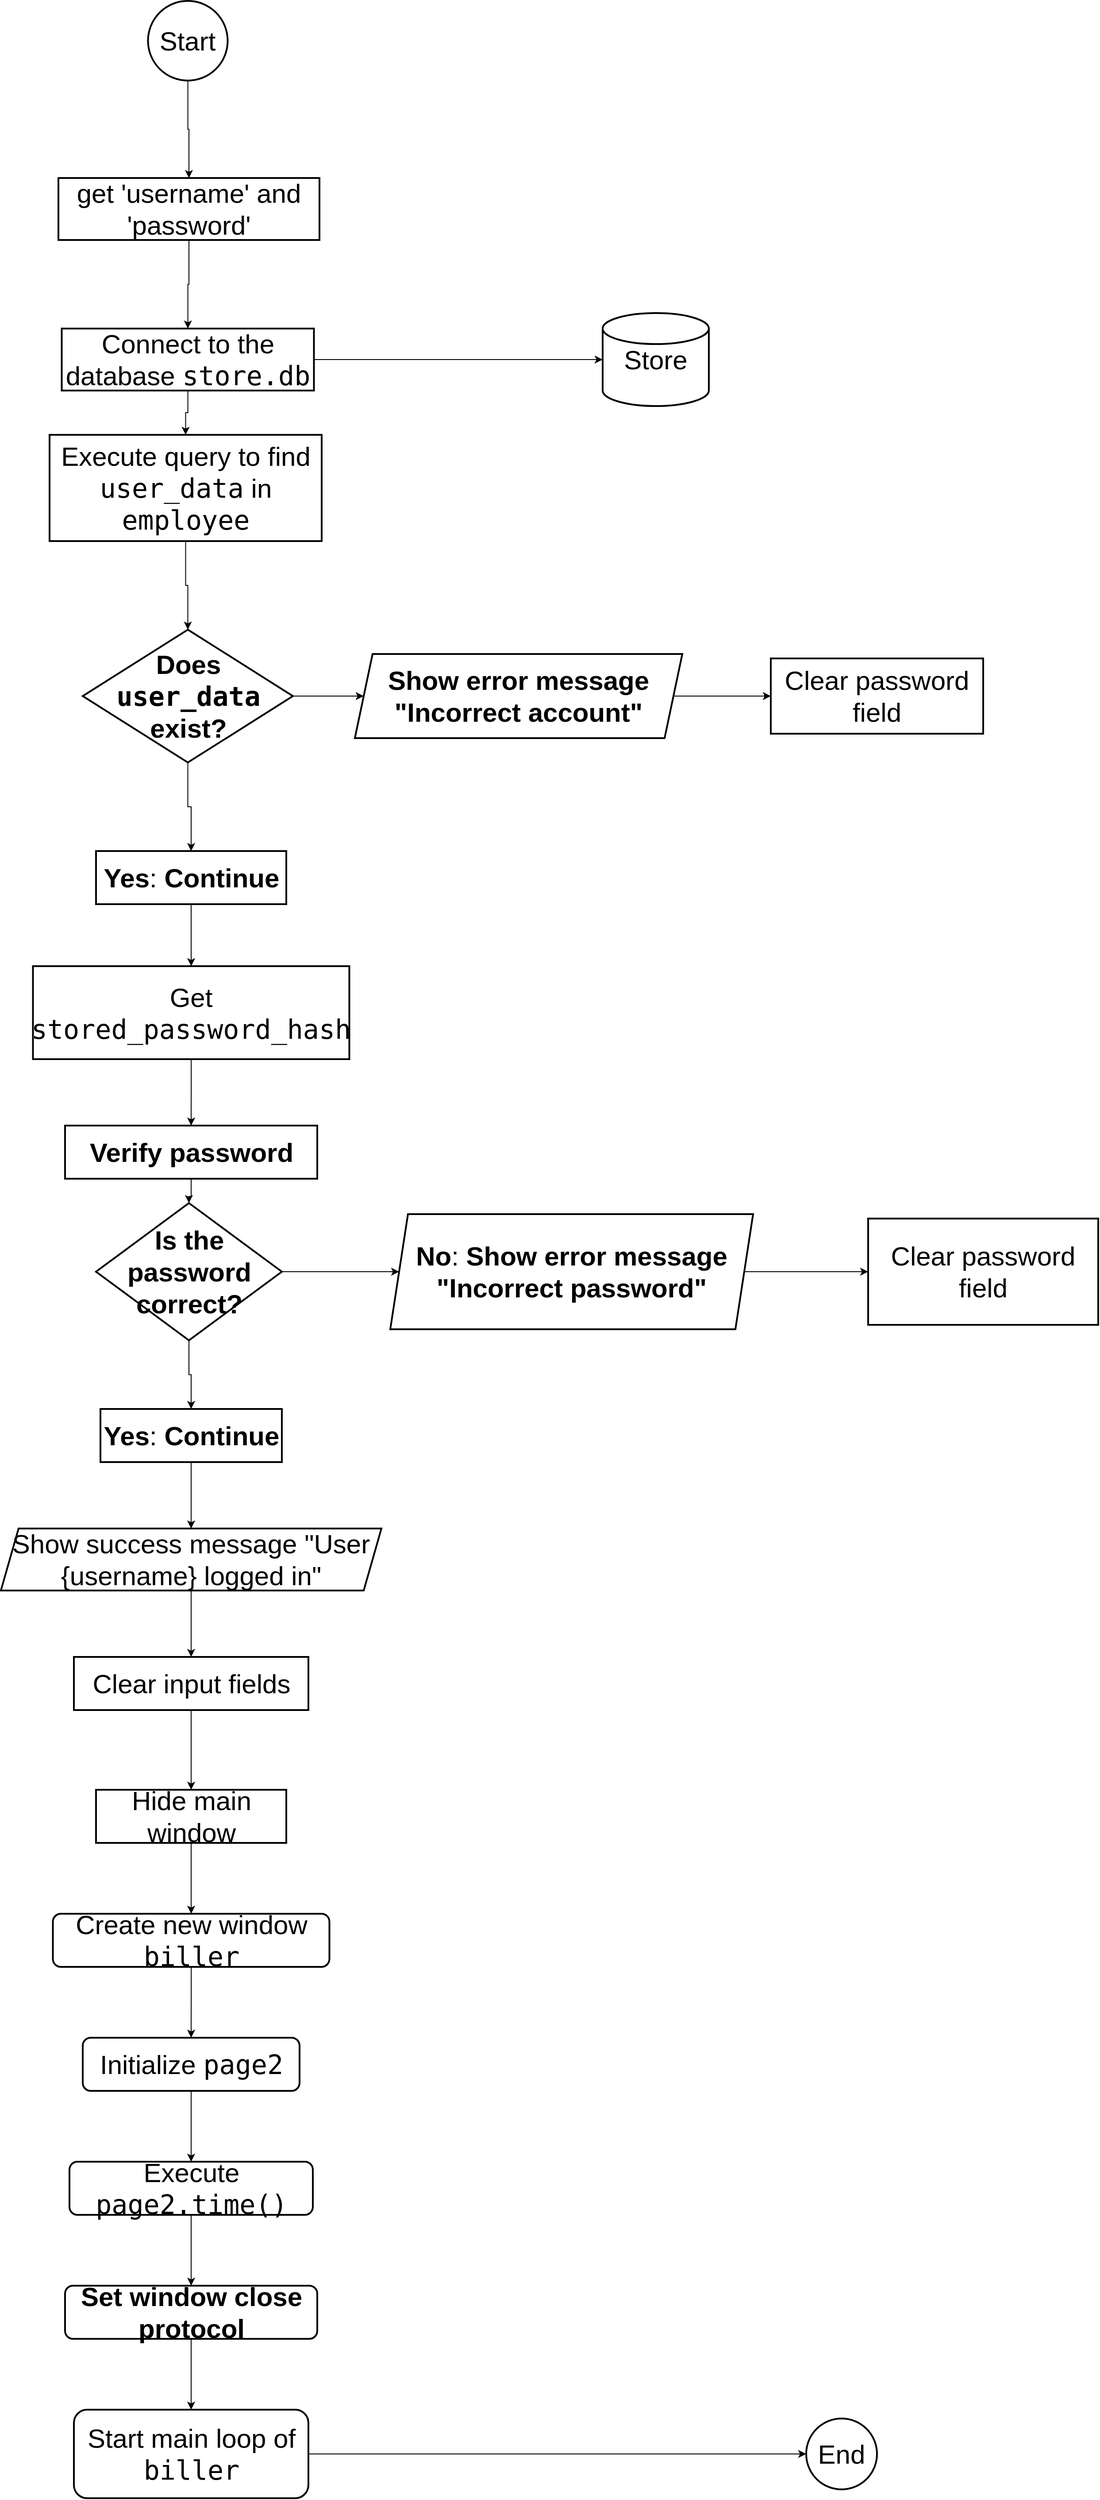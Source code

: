 <mxfile version="24.5.1" type="device">
  <diagram id="C5RBs43oDa-KdzZeNtuy" name="Page-1">
    <mxGraphModel dx="2084" dy="1929" grid="1" gridSize="10" guides="1" tooltips="1" connect="1" arrows="1" fold="1" page="1" pageScale="1" pageWidth="827" pageHeight="1169" math="0" shadow="0">
      <root>
        <mxCell id="WIyWlLk6GJQsqaUBKTNV-0" />
        <mxCell id="WIyWlLk6GJQsqaUBKTNV-1" parent="WIyWlLk6GJQsqaUBKTNV-0" />
        <mxCell id="5gTBwtsTnotaRm7r4maJ-2" value="" style="edgeStyle=orthogonalEdgeStyle;rounded=0;orthogonalLoop=1;jettySize=auto;html=1;" parent="WIyWlLk6GJQsqaUBKTNV-1" source="5gTBwtsTnotaRm7r4maJ-0" target="5gTBwtsTnotaRm7r4maJ-1" edge="1">
          <mxGeometry relative="1" as="geometry" />
        </mxCell>
        <mxCell id="5gTBwtsTnotaRm7r4maJ-0" value="&lt;font style=&quot;font-size: 30px;&quot;&gt;Start&lt;/font&gt;" style="strokeWidth=2;html=1;shape=mxgraph.flowchart.start_1;whiteSpace=wrap;" parent="WIyWlLk6GJQsqaUBKTNV-1" vertex="1">
          <mxGeometry x="156.25" y="-220" width="90" height="90" as="geometry" />
        </mxCell>
        <mxCell id="5gTBwtsTnotaRm7r4maJ-4" value="" style="edgeStyle=orthogonalEdgeStyle;rounded=0;orthogonalLoop=1;jettySize=auto;html=1;" parent="WIyWlLk6GJQsqaUBKTNV-1" source="5gTBwtsTnotaRm7r4maJ-1" target="5gTBwtsTnotaRm7r4maJ-3" edge="1">
          <mxGeometry relative="1" as="geometry" />
        </mxCell>
        <mxCell id="5gTBwtsTnotaRm7r4maJ-1" value="&lt;font style=&quot;font-size: 30px;&quot;&gt;get &#39;username&#39; and &#39;password&#39;&lt;/font&gt;" style="whiteSpace=wrap;html=1;strokeWidth=2;" parent="WIyWlLk6GJQsqaUBKTNV-1" vertex="1">
          <mxGeometry x="55" y="-20" width="295" height="70" as="geometry" />
        </mxCell>
        <mxCell id="5gTBwtsTnotaRm7r4maJ-6" value="" style="edgeStyle=orthogonalEdgeStyle;rounded=0;orthogonalLoop=1;jettySize=auto;html=1;" parent="WIyWlLk6GJQsqaUBKTNV-1" source="5gTBwtsTnotaRm7r4maJ-3" target="5gTBwtsTnotaRm7r4maJ-5" edge="1">
          <mxGeometry relative="1" as="geometry" />
        </mxCell>
        <mxCell id="5gTBwtsTnotaRm7r4maJ-34" value="" style="edgeStyle=orthogonalEdgeStyle;rounded=0;orthogonalLoop=1;jettySize=auto;html=1;" parent="WIyWlLk6GJQsqaUBKTNV-1" source="5gTBwtsTnotaRm7r4maJ-3" target="5gTBwtsTnotaRm7r4maJ-33" edge="1">
          <mxGeometry relative="1" as="geometry" />
        </mxCell>
        <mxCell id="5gTBwtsTnotaRm7r4maJ-3" value="&lt;font style=&quot;font-size: 30px;&quot;&gt;Connect to the database &lt;code&gt;store.db&lt;/code&gt;&lt;/font&gt;" style="whiteSpace=wrap;html=1;strokeWidth=2;" parent="WIyWlLk6GJQsqaUBKTNV-1" vertex="1">
          <mxGeometry x="58.75" y="150" width="285" height="70" as="geometry" />
        </mxCell>
        <mxCell id="5gTBwtsTnotaRm7r4maJ-10" value="" style="edgeStyle=orthogonalEdgeStyle;rounded=0;orthogonalLoop=1;jettySize=auto;html=1;" parent="WIyWlLk6GJQsqaUBKTNV-1" source="5gTBwtsTnotaRm7r4maJ-5" target="5gTBwtsTnotaRm7r4maJ-9" edge="1">
          <mxGeometry relative="1" as="geometry" />
        </mxCell>
        <mxCell id="5gTBwtsTnotaRm7r4maJ-5" value="&lt;font style=&quot;font-size: 30px;&quot;&gt;Execute query to find &lt;code&gt;user_data&lt;/code&gt; in &lt;code&gt;employee&lt;/code&gt;&lt;/font&gt;" style="whiteSpace=wrap;html=1;strokeWidth=2;" parent="WIyWlLk6GJQsqaUBKTNV-1" vertex="1">
          <mxGeometry x="45" y="270" width="307.5" height="120" as="geometry" />
        </mxCell>
        <mxCell id="5gTBwtsTnotaRm7r4maJ-12" value="" style="edgeStyle=orthogonalEdgeStyle;rounded=0;orthogonalLoop=1;jettySize=auto;html=1;" parent="WIyWlLk6GJQsqaUBKTNV-1" source="5gTBwtsTnotaRm7r4maJ-9" target="5gTBwtsTnotaRm7r4maJ-11" edge="1">
          <mxGeometry relative="1" as="geometry" />
        </mxCell>
        <mxCell id="T8Z1pqLpK_Mi19yQJQGO-1" value="" style="edgeStyle=orthogonalEdgeStyle;rounded=0;orthogonalLoop=1;jettySize=auto;html=1;" edge="1" parent="WIyWlLk6GJQsqaUBKTNV-1" source="5gTBwtsTnotaRm7r4maJ-9" target="5gTBwtsTnotaRm7r4maJ-17">
          <mxGeometry relative="1" as="geometry" />
        </mxCell>
        <mxCell id="5gTBwtsTnotaRm7r4maJ-9" value="&lt;strong style=&quot;font-size: 30px;&quot;&gt;Does &lt;code&gt;user_data&lt;/code&gt; exist?&lt;/strong&gt;" style="rhombus;whiteSpace=wrap;html=1;strokeWidth=2;" parent="WIyWlLk6GJQsqaUBKTNV-1" vertex="1">
          <mxGeometry x="82.5" y="490" width="237.5" height="150" as="geometry" />
        </mxCell>
        <mxCell id="5gTBwtsTnotaRm7r4maJ-14" value="" style="edgeStyle=orthogonalEdgeStyle;rounded=0;orthogonalLoop=1;jettySize=auto;html=1;" parent="WIyWlLk6GJQsqaUBKTNV-1" source="5gTBwtsTnotaRm7r4maJ-11" target="5gTBwtsTnotaRm7r4maJ-13" edge="1">
          <mxGeometry relative="1" as="geometry" />
        </mxCell>
        <mxCell id="5gTBwtsTnotaRm7r4maJ-11" value="&lt;font style=&quot;font-size: 30px;&quot;&gt;&lt;strong&gt;Show error message &quot;Incorrect account&quot;&lt;/strong&gt;&lt;/font&gt;" style="shape=parallelogram;perimeter=parallelogramPerimeter;whiteSpace=wrap;html=1;fixedSize=1;strokeWidth=2;" parent="WIyWlLk6GJQsqaUBKTNV-1" vertex="1">
          <mxGeometry x="390" y="517.5" width="370" height="95" as="geometry" />
        </mxCell>
        <mxCell id="5gTBwtsTnotaRm7r4maJ-13" value="&lt;font style=&quot;font-size: 30px;&quot;&gt;Clear password field&lt;/font&gt;" style="whiteSpace=wrap;html=1;strokeWidth=2;" parent="WIyWlLk6GJQsqaUBKTNV-1" vertex="1">
          <mxGeometry x="860" y="522.5" width="240" height="85" as="geometry" />
        </mxCell>
        <mxCell id="5gTBwtsTnotaRm7r4maJ-15" value="End" style="ellipse;whiteSpace=wrap;html=1;strokeWidth=2;fontSize=30;" parent="WIyWlLk6GJQsqaUBKTNV-1" vertex="1">
          <mxGeometry x="900" y="2510" width="80" height="80" as="geometry" />
        </mxCell>
        <mxCell id="5gTBwtsTnotaRm7r4maJ-20" value="" style="edgeStyle=orthogonalEdgeStyle;rounded=0;orthogonalLoop=1;jettySize=auto;html=1;" parent="WIyWlLk6GJQsqaUBKTNV-1" source="5gTBwtsTnotaRm7r4maJ-17" target="5gTBwtsTnotaRm7r4maJ-19" edge="1">
          <mxGeometry relative="1" as="geometry" />
        </mxCell>
        <mxCell id="5gTBwtsTnotaRm7r4maJ-17" value="&lt;font style=&quot;font-size: 30px;&quot;&gt;&lt;strong&gt;Yes&lt;/strong&gt;: &lt;strong&gt;Continue&lt;/strong&gt;&lt;/font&gt;" style="whiteSpace=wrap;html=1;strokeWidth=2;" parent="WIyWlLk6GJQsqaUBKTNV-1" vertex="1">
          <mxGeometry x="97.5" y="740" width="215" height="60" as="geometry" />
        </mxCell>
        <mxCell id="5gTBwtsTnotaRm7r4maJ-22" value="" style="edgeStyle=orthogonalEdgeStyle;rounded=0;orthogonalLoop=1;jettySize=auto;html=1;" parent="WIyWlLk6GJQsqaUBKTNV-1" source="5gTBwtsTnotaRm7r4maJ-19" target="5gTBwtsTnotaRm7r4maJ-21" edge="1">
          <mxGeometry relative="1" as="geometry" />
        </mxCell>
        <mxCell id="5gTBwtsTnotaRm7r4maJ-19" value="&lt;font style=&quot;font-size: 30px;&quot;&gt;Get &lt;code&gt;stored_password_hash&lt;/code&gt;&lt;/font&gt;" style="whiteSpace=wrap;html=1;strokeWidth=2;" parent="WIyWlLk6GJQsqaUBKTNV-1" vertex="1">
          <mxGeometry x="26.25" y="870" width="357.5" height="105" as="geometry" />
        </mxCell>
        <mxCell id="5gTBwtsTnotaRm7r4maJ-24" value="" style="edgeStyle=orthogonalEdgeStyle;rounded=0;orthogonalLoop=1;jettySize=auto;html=1;" parent="WIyWlLk6GJQsqaUBKTNV-1" source="5gTBwtsTnotaRm7r4maJ-21" target="5gTBwtsTnotaRm7r4maJ-23" edge="1">
          <mxGeometry relative="1" as="geometry" />
        </mxCell>
        <mxCell id="5gTBwtsTnotaRm7r4maJ-21" value="&lt;strong&gt;&lt;font style=&quot;font-size: 30px;&quot;&gt;Verify password&lt;/font&gt;&lt;/strong&gt;" style="whiteSpace=wrap;html=1;strokeWidth=2;" parent="WIyWlLk6GJQsqaUBKTNV-1" vertex="1">
          <mxGeometry x="62.5" y="1050" width="285" height="60" as="geometry" />
        </mxCell>
        <mxCell id="5gTBwtsTnotaRm7r4maJ-26" value="" style="edgeStyle=orthogonalEdgeStyle;rounded=0;orthogonalLoop=1;jettySize=auto;html=1;fontSize=30;" parent="WIyWlLk6GJQsqaUBKTNV-1" source="5gTBwtsTnotaRm7r4maJ-23" target="5gTBwtsTnotaRm7r4maJ-25" edge="1">
          <mxGeometry relative="1" as="geometry" />
        </mxCell>
        <mxCell id="5gTBwtsTnotaRm7r4maJ-32" value="" style="edgeStyle=orthogonalEdgeStyle;rounded=0;orthogonalLoop=1;jettySize=auto;html=1;fontSize=30;" parent="WIyWlLk6GJQsqaUBKTNV-1" source="5gTBwtsTnotaRm7r4maJ-23" target="5gTBwtsTnotaRm7r4maJ-31" edge="1">
          <mxGeometry relative="1" as="geometry" />
        </mxCell>
        <mxCell id="5gTBwtsTnotaRm7r4maJ-23" value="&lt;strong style=&quot;font-size: 30px;&quot;&gt;Is the password correct?&lt;/strong&gt;" style="rhombus;whiteSpace=wrap;html=1;strokeWidth=2;fontSize=30;" parent="WIyWlLk6GJQsqaUBKTNV-1" vertex="1">
          <mxGeometry x="97.5" y="1137.5" width="210" height="155" as="geometry" />
        </mxCell>
        <mxCell id="5gTBwtsTnotaRm7r4maJ-28" value="" style="edgeStyle=orthogonalEdgeStyle;rounded=0;orthogonalLoop=1;jettySize=auto;html=1;fontSize=30;" parent="WIyWlLk6GJQsqaUBKTNV-1" source="5gTBwtsTnotaRm7r4maJ-25" target="5gTBwtsTnotaRm7r4maJ-27" edge="1">
          <mxGeometry relative="1" as="geometry" />
        </mxCell>
        <mxCell id="5gTBwtsTnotaRm7r4maJ-25" value="&lt;strong style=&quot;font-size: 30px;&quot;&gt;No&lt;/strong&gt;: &lt;strong style=&quot;font-size: 30px;&quot;&gt;Show error message &quot;Incorrect password&quot;&lt;/strong&gt;" style="shape=parallelogram;perimeter=parallelogramPerimeter;whiteSpace=wrap;html=1;fixedSize=1;strokeWidth=2;fontSize=30;" parent="WIyWlLk6GJQsqaUBKTNV-1" vertex="1">
          <mxGeometry x="430" y="1150" width="410" height="130" as="geometry" />
        </mxCell>
        <mxCell id="5gTBwtsTnotaRm7r4maJ-27" value="Clear password field" style="whiteSpace=wrap;html=1;strokeWidth=2;fontSize=30;" parent="WIyWlLk6GJQsqaUBKTNV-1" vertex="1">
          <mxGeometry x="970" y="1155" width="260" height="120" as="geometry" />
        </mxCell>
        <mxCell id="5gTBwtsTnotaRm7r4maJ-36" value="" style="edgeStyle=orthogonalEdgeStyle;rounded=0;orthogonalLoop=1;jettySize=auto;html=1;fontSize=30;" parent="WIyWlLk6GJQsqaUBKTNV-1" source="5gTBwtsTnotaRm7r4maJ-31" target="5gTBwtsTnotaRm7r4maJ-35" edge="1">
          <mxGeometry relative="1" as="geometry" />
        </mxCell>
        <mxCell id="5gTBwtsTnotaRm7r4maJ-31" value="&lt;strong style=&quot;font-size: 30px;&quot;&gt;Yes&lt;/strong&gt;: &lt;strong style=&quot;font-size: 30px;&quot;&gt;Continue&lt;/strong&gt;" style="whiteSpace=wrap;html=1;strokeWidth=2;fontSize=30;" parent="WIyWlLk6GJQsqaUBKTNV-1" vertex="1">
          <mxGeometry x="102.5" y="1370" width="205" height="60" as="geometry" />
        </mxCell>
        <mxCell id="5gTBwtsTnotaRm7r4maJ-33" value="&lt;font style=&quot;font-size: 30px;&quot;&gt;Store&lt;/font&gt;" style="strokeWidth=2;html=1;shape=mxgraph.flowchart.database;whiteSpace=wrap;" parent="WIyWlLk6GJQsqaUBKTNV-1" vertex="1">
          <mxGeometry x="670" y="132.5" width="120" height="105" as="geometry" />
        </mxCell>
        <mxCell id="5gTBwtsTnotaRm7r4maJ-38" value="" style="edgeStyle=orthogonalEdgeStyle;rounded=0;orthogonalLoop=1;jettySize=auto;html=1;fontSize=30;" parent="WIyWlLk6GJQsqaUBKTNV-1" source="5gTBwtsTnotaRm7r4maJ-35" target="5gTBwtsTnotaRm7r4maJ-37" edge="1">
          <mxGeometry relative="1" as="geometry" />
        </mxCell>
        <mxCell id="5gTBwtsTnotaRm7r4maJ-35" value="Show success message &quot;User {username} logged in&quot;" style="shape=parallelogram;perimeter=parallelogramPerimeter;whiteSpace=wrap;html=1;fixedSize=1;strokeWidth=2;fontSize=30;" parent="WIyWlLk6GJQsqaUBKTNV-1" vertex="1">
          <mxGeometry x="-10" y="1505" width="430" height="70" as="geometry" />
        </mxCell>
        <mxCell id="5gTBwtsTnotaRm7r4maJ-40" value="" style="edgeStyle=orthogonalEdgeStyle;rounded=0;orthogonalLoop=1;jettySize=auto;html=1;fontSize=30;" parent="WIyWlLk6GJQsqaUBKTNV-1" source="5gTBwtsTnotaRm7r4maJ-37" target="5gTBwtsTnotaRm7r4maJ-39" edge="1">
          <mxGeometry relative="1" as="geometry" />
        </mxCell>
        <mxCell id="5gTBwtsTnotaRm7r4maJ-37" value="Clear input fields" style="whiteSpace=wrap;html=1;strokeWidth=2;fontSize=30;" parent="WIyWlLk6GJQsqaUBKTNV-1" vertex="1">
          <mxGeometry x="72.5" y="1650" width="265" height="60" as="geometry" />
        </mxCell>
        <mxCell id="5gTBwtsTnotaRm7r4maJ-42" value="" style="edgeStyle=orthogonalEdgeStyle;rounded=0;orthogonalLoop=1;jettySize=auto;html=1;fontSize=30;" parent="WIyWlLk6GJQsqaUBKTNV-1" source="5gTBwtsTnotaRm7r4maJ-39" target="5gTBwtsTnotaRm7r4maJ-41" edge="1">
          <mxGeometry relative="1" as="geometry" />
        </mxCell>
        <mxCell id="5gTBwtsTnotaRm7r4maJ-39" value="Hide main window" style="whiteSpace=wrap;html=1;strokeWidth=2;fontSize=30;" parent="WIyWlLk6GJQsqaUBKTNV-1" vertex="1">
          <mxGeometry x="97.5" y="1800" width="215" height="60" as="geometry" />
        </mxCell>
        <mxCell id="5gTBwtsTnotaRm7r4maJ-44" value="" style="edgeStyle=orthogonalEdgeStyle;rounded=0;orthogonalLoop=1;jettySize=auto;html=1;fontSize=30;" parent="WIyWlLk6GJQsqaUBKTNV-1" source="5gTBwtsTnotaRm7r4maJ-41" target="5gTBwtsTnotaRm7r4maJ-43" edge="1">
          <mxGeometry relative="1" as="geometry" />
        </mxCell>
        <mxCell id="5gTBwtsTnotaRm7r4maJ-41" value="Create new window &lt;code style=&quot;font-size: 30px;&quot;&gt;biller&lt;/code&gt;" style="rounded=1;whiteSpace=wrap;html=1;strokeWidth=2;fontSize=30;" parent="WIyWlLk6GJQsqaUBKTNV-1" vertex="1">
          <mxGeometry x="48.75" y="1940" width="312.5" height="60" as="geometry" />
        </mxCell>
        <mxCell id="5gTBwtsTnotaRm7r4maJ-46" value="" style="edgeStyle=orthogonalEdgeStyle;rounded=0;orthogonalLoop=1;jettySize=auto;html=1;fontSize=30;" parent="WIyWlLk6GJQsqaUBKTNV-1" source="5gTBwtsTnotaRm7r4maJ-43" target="5gTBwtsTnotaRm7r4maJ-45" edge="1">
          <mxGeometry relative="1" as="geometry" />
        </mxCell>
        <mxCell id="5gTBwtsTnotaRm7r4maJ-43" value="Initialize &lt;code style=&quot;font-size: 30px;&quot;&gt;page2&lt;/code&gt;" style="whiteSpace=wrap;html=1;rounded=1;strokeWidth=2;fontSize=30;" parent="WIyWlLk6GJQsqaUBKTNV-1" vertex="1">
          <mxGeometry x="82.5" y="2080" width="245" height="60" as="geometry" />
        </mxCell>
        <mxCell id="5gTBwtsTnotaRm7r4maJ-48" value="" style="edgeStyle=orthogonalEdgeStyle;rounded=0;orthogonalLoop=1;jettySize=auto;html=1;fontSize=30;" parent="WIyWlLk6GJQsqaUBKTNV-1" source="5gTBwtsTnotaRm7r4maJ-45" target="5gTBwtsTnotaRm7r4maJ-47" edge="1">
          <mxGeometry relative="1" as="geometry" />
        </mxCell>
        <mxCell id="5gTBwtsTnotaRm7r4maJ-45" value="Execute &lt;code style=&quot;font-size: 30px;&quot;&gt;page2.time()&lt;/code&gt;" style="whiteSpace=wrap;html=1;rounded=1;strokeWidth=2;fontSize=30;" parent="WIyWlLk6GJQsqaUBKTNV-1" vertex="1">
          <mxGeometry x="67.5" y="2220" width="275" height="60" as="geometry" />
        </mxCell>
        <mxCell id="5gTBwtsTnotaRm7r4maJ-50" value="" style="edgeStyle=orthogonalEdgeStyle;rounded=0;orthogonalLoop=1;jettySize=auto;html=1;fontSize=30;" parent="WIyWlLk6GJQsqaUBKTNV-1" source="5gTBwtsTnotaRm7r4maJ-47" target="5gTBwtsTnotaRm7r4maJ-49" edge="1">
          <mxGeometry relative="1" as="geometry" />
        </mxCell>
        <mxCell id="5gTBwtsTnotaRm7r4maJ-47" value="&lt;strong style=&quot;font-size: 30px;&quot;&gt;Set window close protocol&lt;/strong&gt;" style="rounded=1;whiteSpace=wrap;html=1;strokeWidth=2;fontSize=30;" parent="WIyWlLk6GJQsqaUBKTNV-1" vertex="1">
          <mxGeometry x="62.5" y="2360" width="285" height="60" as="geometry" />
        </mxCell>
        <mxCell id="T8Z1pqLpK_Mi19yQJQGO-0" value="" style="edgeStyle=orthogonalEdgeStyle;rounded=0;orthogonalLoop=1;jettySize=auto;html=1;fontSize=30;" edge="1" parent="WIyWlLk6GJQsqaUBKTNV-1" source="5gTBwtsTnotaRm7r4maJ-49" target="5gTBwtsTnotaRm7r4maJ-15">
          <mxGeometry relative="1" as="geometry" />
        </mxCell>
        <mxCell id="5gTBwtsTnotaRm7r4maJ-49" value="Start main loop of &lt;code style=&quot;font-size: 30px;&quot;&gt;biller&lt;/code&gt;" style="whiteSpace=wrap;html=1;rounded=1;strokeWidth=2;fontSize=30;" parent="WIyWlLk6GJQsqaUBKTNV-1" vertex="1">
          <mxGeometry x="72.5" y="2500" width="265" height="100" as="geometry" />
        </mxCell>
      </root>
    </mxGraphModel>
  </diagram>
</mxfile>
